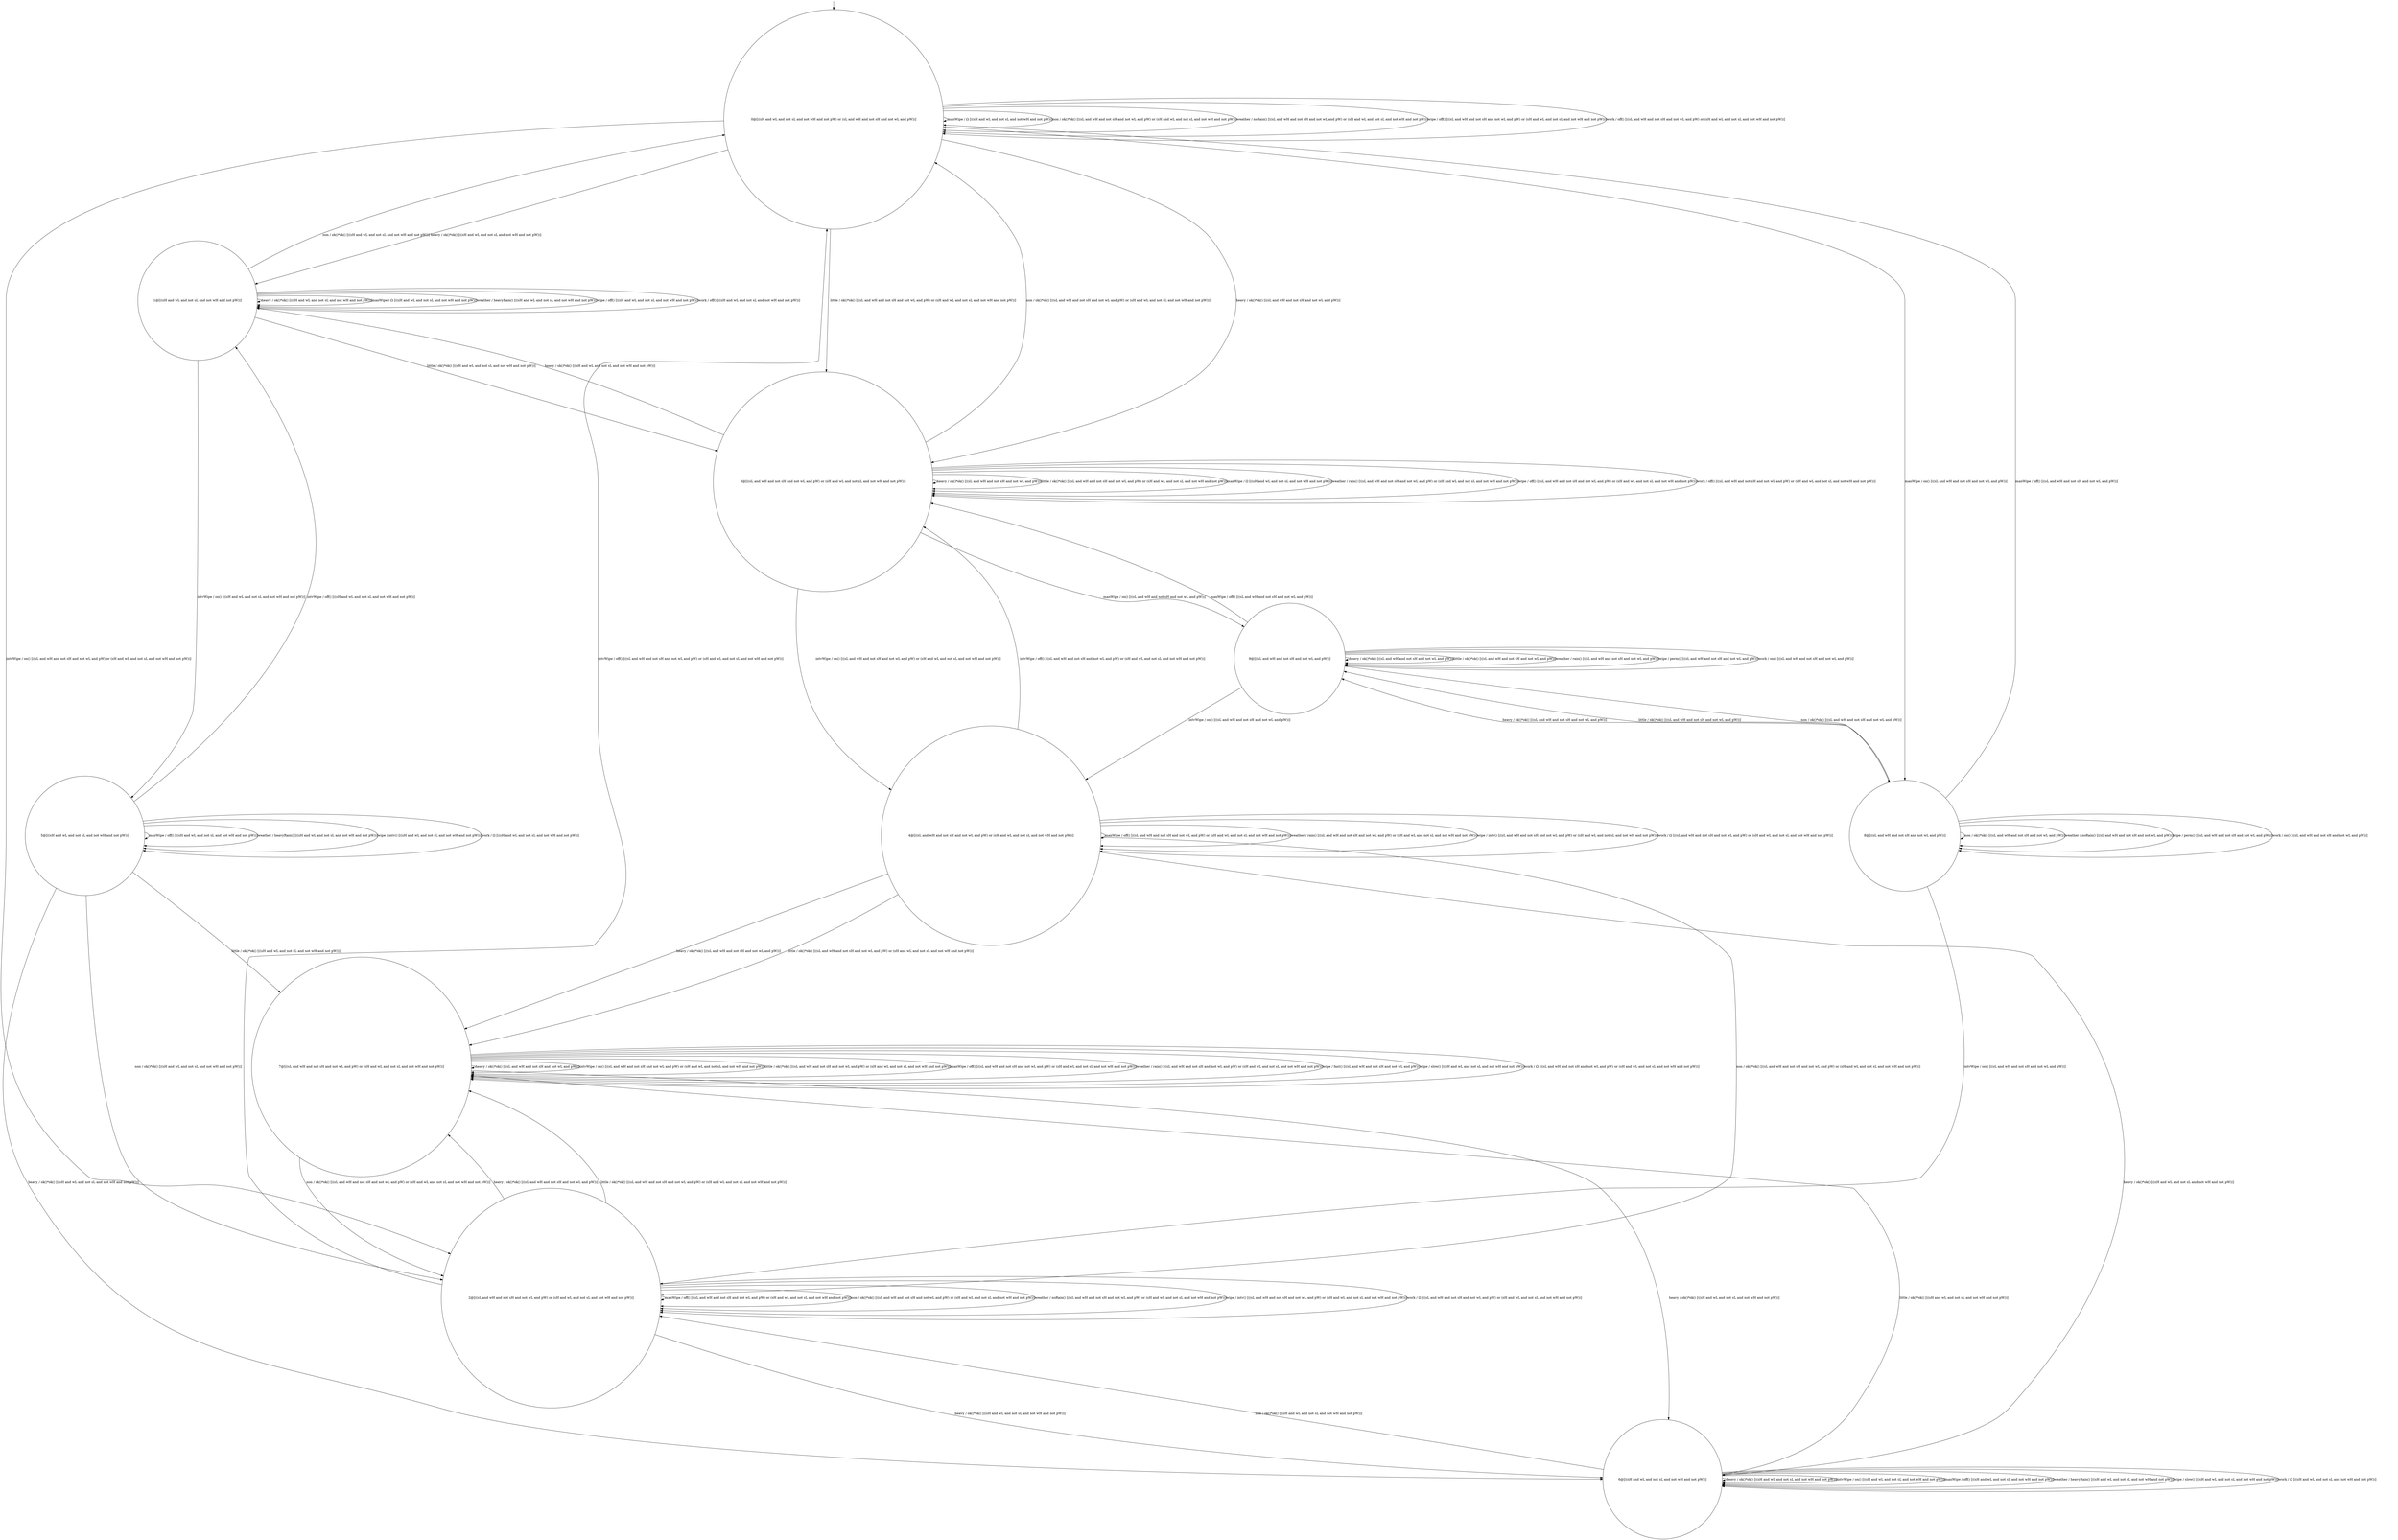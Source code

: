 digraph g {
	edge [lblstyle="above, sloped"];
	s0 [shape="circle" label="0@[((sH and wL and not sL and not wH and not pW) or (sL and wH and not sH and not wL and pW))]"];
	s1 [shape="circle" label="1@[((sH and wL and not sL and not wH and not pW))]"];
	s2 [shape="circle" label="2@[((sL and wH and not sH and not wL and pW) or (sH and wL and not sL and not wH and not pW))]"];
	s3 [shape="circle" label="3@[((sL and wH and not sH and not wL and pW) or (sH and wL and not sL and not wH and not pW))]"];
	s4 [shape="circle" label="4@[((sL and wH and not sH and not wL and pW) or (sH and wL and not sL and not wH and not pW))]"];
	s5 [shape="circle" label="5@[((sH and wL and not sL and not wH and not pW))]"];
	s6 [shape="circle" label="6@[((sH and wL and not sL and not wH and not pW))]"];
	s7 [shape="circle" label="7@[((sL and wH and not sH and not wL and pW) or (sH and wL and not sL and not wH and not pW))]"];
	s8 [shape="circle" label="8@[((sL and wH and not sH and not wL and pW))]"];
	s9 [shape="circle" label="9@[((sL and wH and not sH and not wL and pW))]"];
	s0 -> s1 [label="heavy / ok()*ok() [((sH and wL and not sL and not wH and not pW))]"];
	s0 -> s3 [label="heavy / ok()*ok() [((sL and wH and not sH and not wL and pW))]"];
	s0 -> s2 [label="intvWipe / on() [((sL and wH and not sH and not wL and pW) or (sH and wL and not sL and not wH and not pW))]"];
	s0 -> s3 [label="little / ok()*ok() [((sL and wH and not sH and not wL and pW) or (sH and wL and not sL and not wH and not pW))]"];
	s0 -> s8 [label="manWipe / on() [((sL and wH and not sH and not wL and pW))]"];
	s0 -> s0 [label="manWipe / Ω [((sH and wL and not sL and not wH and not pW))]"];
	s0 -> s0 [label="non / ok()*ok() [((sL and wH and not sH and not wL and pW) or (sH and wL and not sL and not wH and not pW))]"];
	s0 -> s0 [label="weather / noRain() [((sL and wH and not sH and not wL and pW) or (sH and wL and not sL and not wH and not pW))]"];
	s0 -> s0 [label="wipe / off() [((sL and wH and not sH and not wL and pW) or (sH and wL and not sL and not wH and not pW))]"];
	s0 -> s0 [label="work / off() [((sL and wH and not sH and not wL and pW) or (sH and wL and not sL and not wH and not pW))]"];
	s1 -> s1 [label="heavy / ok()*ok() [((sH and wL and not sL and not wH and not pW))]"];
	s1 -> s5 [label="intvWipe / on() [((sH and wL and not sL and not wH and not pW))]"];
	s1 -> s3 [label="little / ok()*ok() [((sH and wL and not sL and not wH and not pW))]"];
	s1 -> s1 [label="manWipe / Ω [((sH and wL and not sL and not wH and not pW))]"];
	s1 -> s0 [label="non / ok()*ok() [((sH and wL and not sL and not wH and not pW))]"];
	s1 -> s1 [label="weather / heavyRain() [((sH and wL and not sL and not wH and not pW))]"];
	s1 -> s1 [label="wipe / off() [((sH and wL and not sL and not wH and not pW))]"];
	s1 -> s1 [label="work / off() [((sH and wL and not sL and not wH and not pW))]"];
	s2 -> s7 [label="heavy / ok()*ok() [((sL and wH and not sH and not wL and pW))]"];
	s2 -> s6 [label="heavy / ok()*ok() [((sH and wL and not sL and not wH and not pW))]"];
	s2 -> s0 [label="intvWipe / off() [((sL and wH and not sH and not wL and pW) or (sH and wL and not sL and not wH and not pW))]"];
	s2 -> s7 [label="little / ok()*ok() [((sL and wH and not sH and not wL and pW) or (sH and wL and not sL and not wH and not pW))]"];
	s2 -> s2 [label="manWipe / off() [((sL and wH and not sH and not wL and pW) or (sH and wL and not sL and not wH and not pW))]"];
	s2 -> s2 [label="non / ok()*ok() [((sL and wH and not sH and not wL and pW) or (sH and wL and not sL and not wH and not pW))]"];
	s2 -> s2 [label="weather / noRain() [((sL and wH and not sH and not wL and pW) or (sH and wL and not sL and not wH and not pW))]"];
	s2 -> s2 [label="wipe / intv() [((sL and wH and not sH and not wL and pW) or (sH and wL and not sL and not wH and not pW))]"];
	s2 -> s2 [label="work / Ω [((sL and wH and not sH and not wL and pW) or (sH and wL and not sL and not wH and not pW))]"];
	s3 -> s1 [label="heavy / ok()*ok() [((sH and wL and not sL and not wH and not pW))]"];
	s3 -> s3 [label="heavy / ok()*ok() [((sL and wH and not sH and not wL and pW))]"];
	s3 -> s4 [label="intvWipe / on() [((sL and wH and not sH and not wL and pW) or (sH and wL and not sL and not wH and not pW))]"];
	s3 -> s3 [label="little / ok()*ok() [((sL and wH and not sH and not wL and pW) or (sH and wL and not sL and not wH and not pW))]"];
	s3 -> s3 [label="manWipe / Ω [((sH and wL and not sL and not wH and not pW))]"];
	s3 -> s9 [label="manWipe / on() [((sL and wH and not sH and not wL and pW))]"];
	s3 -> s0 [label="non / ok()*ok() [((sL and wH and not sH and not wL and pW) or (sH and wL and not sL and not wH and not pW))]"];
	s3 -> s3 [label="weather / rain() [((sL and wH and not sH and not wL and pW) or (sH and wL and not sL and not wH and not pW))]"];
	s3 -> s3 [label="wipe / off() [((sL and wH and not sH and not wL and pW) or (sH and wL and not sL and not wH and not pW))]"];
	s3 -> s3 [label="work / off() [((sL and wH and not sH and not wL and pW) or (sH and wL and not sL and not wH and not pW))]"];
	s4 -> s6 [label="heavy / ok()*ok() [((sH and wL and not sL and not wH and not pW))]"];
	s4 -> s7 [label="heavy / ok()*ok() [((sL and wH and not sH and not wL and pW))]"];
	s4 -> s3 [label="intvWipe / off() [((sL and wH and not sH and not wL and pW) or (sH and wL and not sL and not wH and not pW))]"];
	s4 -> s7 [label="little / ok()*ok() [((sL and wH and not sH and not wL and pW) or (sH and wL and not sL and not wH and not pW))]"];
	s4 -> s4 [label="manWipe / off() [((sL and wH and not sH and not wL and pW) or (sH and wL and not sL and not wH and not pW))]"];
	s4 -> s2 [label="non / ok()*ok() [((sL and wH and not sH and not wL and pW) or (sH and wL and not sL and not wH and not pW))]"];
	s4 -> s4 [label="weather / rain() [((sL and wH and not sH and not wL and pW) or (sH and wL and not sL and not wH and not pW))]"];
	s4 -> s4 [label="wipe / intv() [((sL and wH and not sH and not wL and pW) or (sH and wL and not sL and not wH and not pW))]"];
	s4 -> s4 [label="work / Ω [((sL and wH and not sH and not wL and pW) or (sH and wL and not sL and not wH and not pW))]"];
	s5 -> s6 [label="heavy / ok()*ok() [((sH and wL and not sL and not wH and not pW))]"];
	s5 -> s1 [label="intvWipe / off() [((sH and wL and not sL and not wH and not pW))]"];
	s5 -> s7 [label="little / ok()*ok() [((sH and wL and not sL and not wH and not pW))]"];
	s5 -> s5 [label="manWipe / off() [((sH and wL and not sL and not wH and not pW))]"];
	s5 -> s2 [label="non / ok()*ok() [((sH and wL and not sL and not wH and not pW))]"];
	s5 -> s5 [label="weather / heavyRain() [((sH and wL and not sL and not wH and not pW))]"];
	s5 -> s5 [label="wipe / intv() [((sH and wL and not sL and not wH and not pW))]"];
	s5 -> s5 [label="work / Ω [((sH and wL and not sL and not wH and not pW))]"];
	s6 -> s6 [label="heavy / ok()*ok() [((sH and wL and not sL and not wH and not pW))]"];
	s6 -> s6 [label="intvWipe / on() [((sH and wL and not sL and not wH and not pW))]"];
	s6 -> s7 [label="little / ok()*ok() [((sH and wL and not sL and not wH and not pW))]"];
	s6 -> s6 [label="manWipe / off() [((sH and wL and not sL and not wH and not pW))]"];
	s6 -> s2 [label="non / ok()*ok() [((sH and wL and not sL and not wH and not pW))]"];
	s6 -> s6 [label="weather / heavyRain() [((sH and wL and not sL and not wH and not pW))]"];
	s6 -> s6 [label="wipe / slow() [((sH and wL and not sL and not wH and not pW))]"];
	s6 -> s6 [label="work / Ω [((sH and wL and not sL and not wH and not pW))]"];
	s7 -> s7 [label="heavy / ok()*ok() [((sL and wH and not sH and not wL and pW))]"];
	s7 -> s6 [label="heavy / ok()*ok() [((sH and wL and not sL and not wH and not pW))]"];
	s7 -> s7 [label="intvWipe / on() [((sL and wH and not sH and not wL and pW) or (sH and wL and not sL and not wH and not pW))]"];
	s7 -> s7 [label="little / ok()*ok() [((sL and wH and not sH and not wL and pW) or (sH and wL and not sL and not wH and not pW))]"];
	s7 -> s7 [label="manWipe / off() [((sL and wH and not sH and not wL and pW) or (sH and wL and not sL and not wH and not pW))]"];
	s7 -> s2 [label="non / ok()*ok() [((sL and wH and not sH and not wL and pW) or (sH and wL and not sL and not wH and not pW))]"];
	s7 -> s7 [label="weather / rain() [((sL and wH and not sH and not wL and pW) or (sH and wL and not sL and not wH and not pW))]"];
	s7 -> s7 [label="wipe / fast() [((sL and wH and not sH and not wL and pW))]"];
	s7 -> s7 [label="wipe / slow() [((sH and wL and not sL and not wH and not pW))]"];
	s7 -> s7 [label="work / Ω [((sL and wH and not sH and not wL and pW) or (sH and wL and not sL and not wH and not pW))]"];
	s8 -> s9 [label="heavy / ok()*ok() [((sL and wH and not sH and not wL and pW))]"];
	s8 -> s2 [label="intvWipe / on() [((sL and wH and not sH and not wL and pW))]"];
	s8 -> s9 [label="little / ok()*ok() [((sL and wH and not sH and not wL and pW))]"];
	s8 -> s0 [label="manWipe / off() [((sL and wH and not sH and not wL and pW))]"];
	s8 -> s8 [label="non / ok()*ok() [((sL and wH and not sH and not wL and pW))]"];
	s8 -> s8 [label="weather / noRain() [((sL and wH and not sH and not wL and pW))]"];
	s8 -> s8 [label="wipe / perm() [((sL and wH and not sH and not wL and pW))]"];
	s8 -> s8 [label="work / on() [((sL and wH and not sH and not wL and pW))]"];
	s9 -> s9 [label="heavy / ok()*ok() [((sL and wH and not sH and not wL and pW))]"];
	s9 -> s4 [label="intvWipe / on() [((sL and wH and not sH and not wL and pW))]"];
	s9 -> s9 [label="little / ok()*ok() [((sL and wH and not sH and not wL and pW))]"];
	s9 -> s3 [label="manWipe / off() [((sL and wH and not sH and not wL and pW))]"];
	s9 -> s8 [label="non / ok()*ok() [((sL and wH and not sH and not wL and pW))]"];
	s9 -> s9 [label="weather / rain() [((sL and wH and not sH and not wL and pW))]"];
	s9 -> s9 [label="wipe / perm() [((sL and wH and not sH and not wL and pW))]"];
	s9 -> s9 [label="work / on() [((sL and wH and not sH and not wL and pW))]"];
	__start0 [label="" shape="none" width="0" height="0"];
	__start0 -> s0;
}